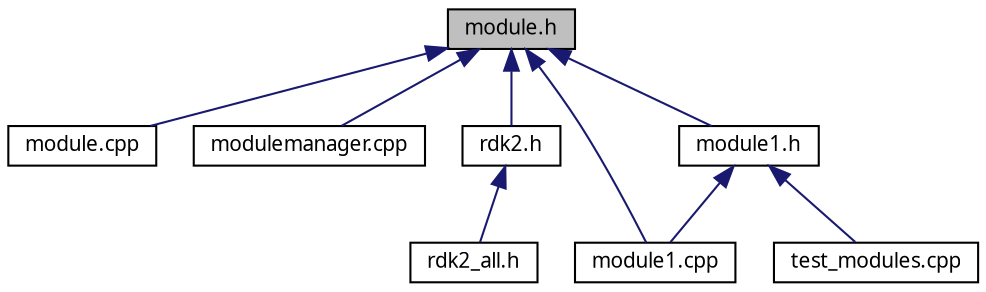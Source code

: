 digraph G
{
  edge [fontname="FreeSans.ttf",fontsize=10,labelfontname="FreeSans.ttf",labelfontsize=10];
  node [fontname="FreeSans.ttf",fontsize=10,shape=record];
  Node1 [label="module.h",height=0.2,width=0.4,color="black", fillcolor="grey75", style="filled" fontcolor="black"];
  Node1 -> Node2 [dir=back,color="midnightblue",fontsize=10,style="solid",fontname="FreeSans.ttf"];
  Node2 [label="module.cpp",height=0.2,width=0.4,color="black", fillcolor="white", style="filled",URL="$module_8cpp-source.html"];
  Node1 -> Node3 [dir=back,color="midnightblue",fontsize=10,style="solid",fontname="FreeSans.ttf"];
  Node3 [label="modulemanager.cpp",height=0.2,width=0.4,color="black", fillcolor="white", style="filled",URL="$modulemanager_8cpp-source.html"];
  Node1 -> Node4 [dir=back,color="midnightblue",fontsize=10,style="solid",fontname="FreeSans.ttf"];
  Node4 [label="rdk2.h",height=0.2,width=0.4,color="black", fillcolor="white", style="filled",URL="$rdk2_8h-source.html"];
  Node4 -> Node5 [dir=back,color="midnightblue",fontsize=10,style="solid",fontname="FreeSans.ttf"];
  Node5 [label="rdk2_all.h",height=0.2,width=0.4,color="black", fillcolor="white", style="filled",URL="$rdk2__all_8h-source.html"];
  Node1 -> Node6 [dir=back,color="midnightblue",fontsize=10,style="solid",fontname="FreeSans.ttf"];
  Node6 [label="module1.cpp",height=0.2,width=0.4,color="black", fillcolor="white", style="filled",URL="$module1_8cpp-source.html"];
  Node1 -> Node7 [dir=back,color="midnightblue",fontsize=10,style="solid",fontname="FreeSans.ttf"];
  Node7 [label="module1.h",height=0.2,width=0.4,color="black", fillcolor="white", style="filled",URL="$module1_8h-source.html"];
  Node7 -> Node6 [dir=back,color="midnightblue",fontsize=10,style="solid",fontname="FreeSans.ttf"];
  Node7 -> Node8 [dir=back,color="midnightblue",fontsize=10,style="solid",fontname="FreeSans.ttf"];
  Node8 [label="test_modules.cpp",height=0.2,width=0.4,color="black", fillcolor="white", style="filled",URL="$test__modules_8cpp-source.html"];
}
